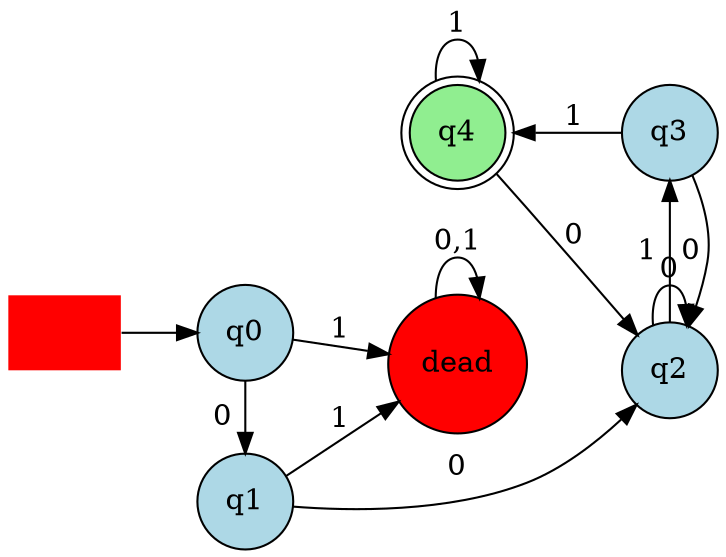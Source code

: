 digraph DFA_start_00_end_11 {
    rankdir=LR;
    size="12,8";
    
    // Clean node styling - only q4 is accepting
    node [shape = doublecircle, style=filled, fillcolor=lightgreen]; q4;
    node [shape = circle, style=filled, fillcolor=lightblue]; q0 q1 q2 q3;
    node [shape = circle, style=filled, fillcolor=red]; dead;
    
    // Initial state
    node [shape = none, label=""]; start;
    start -> q0;
    
    // Simple state labels
    q0 [label="q0"];
    q1 [label="q1"];
    q2 [label="q2"];
    q3 [label="q3"];
    q4 [label="q4"];
    dead [label="dead"];
    
    // Transitions
    // Phase 1: Must start with 00
    q0 -> q1 [label="0"];
    q0 -> dead [label="1"];
    
    q1 -> q2 [label="0"];
    q1 -> dead [label="1"];
    
    // Phase 2: After 00, track ending with 11
    q2 -> q2 [label="0"];
    q2 -> q3 [label="1"];
    
    q3 -> q2 [label="0"];
    q3 -> q4 [label="1"];
    
    // From accepting state
    q4 -> q2 [label="0"];
    q4 -> q4 [label="1"];
    
    // Dead state
    dead -> dead [label="0,1"];
    
    // Layout
    {rank=same; q0; q1;}
    {rank=same; q2; q3;}
    {rank=same; q4; dead;}
}
